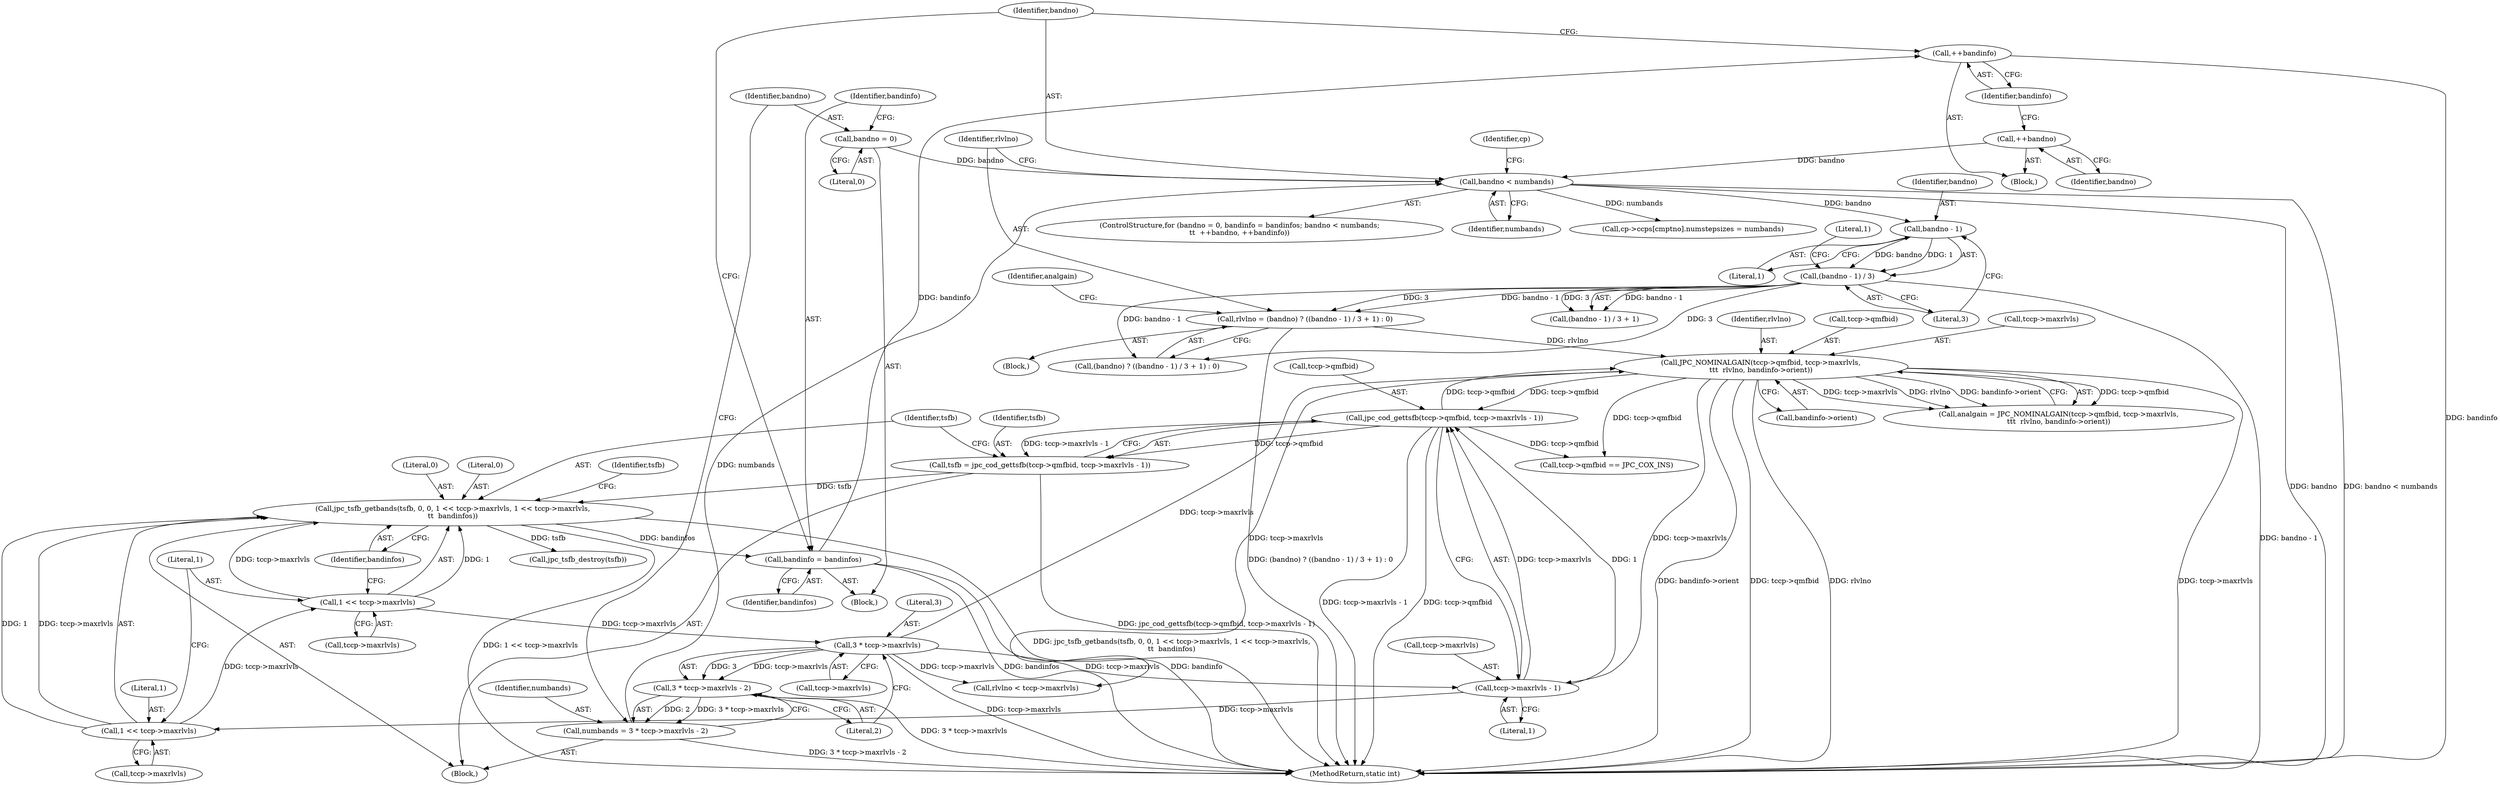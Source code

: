 digraph "0_jasper_d42b2388f7f8e0332c846675133acea151fc557a_38@pointer" {
"1000589" [label="(Call,++bandinfo)"];
"1000580" [label="(Call,bandinfo = bandinfos)"];
"1000542" [label="(Call,jpc_tsfb_getbands(tsfb, 0, 0, 1 << tccp->maxrlvls, 1 << tccp->maxrlvls,\n\t\t  bandinfos))"];
"1000531" [label="(Call,tsfb = jpc_cod_gettsfb(tccp->qmfbid, tccp->maxrlvls - 1))"];
"1000533" [label="(Call,jpc_cod_gettsfb(tccp->qmfbid, tccp->maxrlvls - 1))"];
"1000606" [label="(Call,JPC_NOMINALGAIN(tccp->qmfbid, tccp->maxrlvls,\n\t\t\t  rlvlno, bandinfo->orient))"];
"1000569" [label="(Call,3 * tccp->maxrlvls)"];
"1000551" [label="(Call,1 << tccp->maxrlvls)"];
"1000546" [label="(Call,1 << tccp->maxrlvls)"];
"1000537" [label="(Call,tccp->maxrlvls - 1)"];
"1000592" [label="(Call,rlvlno = (bandno) ? ((bandno - 1) / 3 + 1) : 0)"];
"1000597" [label="(Call,(bandno - 1) / 3)"];
"1000598" [label="(Call,bandno - 1)"];
"1000583" [label="(Call,bandno < numbands)"];
"1000587" [label="(Call,++bandno)"];
"1000577" [label="(Call,bandno = 0)"];
"1000566" [label="(Call,numbands = 3 * tccp->maxrlvls - 2)"];
"1000568" [label="(Call,3 * tccp->maxrlvls - 2)"];
"1000582" [label="(Identifier,bandinfos)"];
"1000579" [label="(Literal,0)"];
"1000587" [label="(Call,++bandno)"];
"1000569" [label="(Call,3 * tccp->maxrlvls)"];
"1000553" [label="(Call,tccp->maxrlvls)"];
"1000597" [label="(Call,(bandno - 1) / 3)"];
"1000589" [label="(Call,++bandinfo)"];
"1000566" [label="(Call,numbands = 3 * tccp->maxrlvls - 2)"];
"1000605" [label="(Identifier,analgain)"];
"1000602" [label="(Literal,1)"];
"1000928" [label="(Call,tccp->qmfbid == JPC_COX_INS)"];
"1000542" [label="(Call,jpc_tsfb_getbands(tsfb, 0, 0, 1 << tccp->maxrlvls, 1 << tccp->maxrlvls,\n\t\t  bandinfos))"];
"1000614" [label="(Call,bandinfo->orient)"];
"1000557" [label="(Call,jpc_tsfb_destroy(tsfb))"];
"1000662" [label="(Call,cp->ccps[cmptno].numstepsizes = numbands)"];
"1000547" [label="(Literal,1)"];
"1000567" [label="(Identifier,numbands)"];
"1000591" [label="(Block,)"];
"1000558" [label="(Identifier,tsfb)"];
"1000583" [label="(Call,bandno < numbands)"];
"1000581" [label="(Identifier,bandinfo)"];
"1000532" [label="(Identifier,tsfb)"];
"1000588" [label="(Identifier,bandno)"];
"1000610" [label="(Call,tccp->maxrlvls)"];
"1000598" [label="(Call,bandno - 1)"];
"1000575" [label="(ControlStructure,for (bandno = 0, bandinfo = bandinfos; bandno < numbands;\n\t\t  ++bandno, ++bandinfo))"];
"1000552" [label="(Literal,1)"];
"1000568" [label="(Call,3 * tccp->maxrlvls - 2)"];
"1000606" [label="(Call,JPC_NOMINALGAIN(tccp->qmfbid, tccp->maxrlvls,\n\t\t\t  rlvlno, bandinfo->orient))"];
"1000531" [label="(Call,tsfb = jpc_cod_gettsfb(tccp->qmfbid, tccp->maxrlvls - 1))"];
"1000544" [label="(Literal,0)"];
"1000533" [label="(Call,jpc_cod_gettsfb(tccp->qmfbid, tccp->maxrlvls - 1))"];
"1000604" [label="(Call,analgain = JPC_NOMINALGAIN(tccp->qmfbid, tccp->maxrlvls,\n\t\t\t  rlvlno, bandinfo->orient))"];
"1000599" [label="(Identifier,bandno)"];
"1000835" [label="(Call,rlvlno < tccp->maxrlvls)"];
"1000585" [label="(Identifier,numbands)"];
"1000576" [label="(Block,)"];
"1001187" [label="(MethodReturn,static int)"];
"1000570" [label="(Literal,3)"];
"1000613" [label="(Identifier,rlvlno)"];
"1000556" [label="(Identifier,bandinfos)"];
"1000534" [label="(Call,tccp->qmfbid)"];
"1000551" [label="(Call,1 << tccp->maxrlvls)"];
"1000607" [label="(Call,tccp->qmfbid)"];
"1000580" [label="(Call,bandinfo = bandinfos)"];
"1000538" [label="(Call,tccp->maxrlvls)"];
"1000577" [label="(Call,bandno = 0)"];
"1000590" [label="(Identifier,bandinfo)"];
"1000543" [label="(Identifier,tsfb)"];
"1000541" [label="(Literal,1)"];
"1000594" [label="(Call,(bandno) ? ((bandno - 1) / 3 + 1) : 0)"];
"1000586" [label="(Block,)"];
"1000546" [label="(Call,1 << tccp->maxrlvls)"];
"1000574" [label="(Literal,2)"];
"1000593" [label="(Identifier,rlvlno)"];
"1000548" [label="(Call,tccp->maxrlvls)"];
"1000601" [label="(Literal,3)"];
"1000530" [label="(Block,)"];
"1000571" [label="(Call,tccp->maxrlvls)"];
"1000545" [label="(Literal,0)"];
"1000584" [label="(Identifier,bandno)"];
"1000537" [label="(Call,tccp->maxrlvls - 1)"];
"1000592" [label="(Call,rlvlno = (bandno) ? ((bandno - 1) / 3 + 1) : 0)"];
"1000596" [label="(Call,(bandno - 1) / 3 + 1)"];
"1000600" [label="(Literal,1)"];
"1000666" [label="(Identifier,cp)"];
"1000578" [label="(Identifier,bandno)"];
"1000589" -> "1000586"  [label="AST: "];
"1000589" -> "1000590"  [label="CFG: "];
"1000590" -> "1000589"  [label="AST: "];
"1000584" -> "1000589"  [label="CFG: "];
"1000589" -> "1001187"  [label="DDG: bandinfo"];
"1000580" -> "1000589"  [label="DDG: bandinfo"];
"1000580" -> "1000576"  [label="AST: "];
"1000580" -> "1000582"  [label="CFG: "];
"1000581" -> "1000580"  [label="AST: "];
"1000582" -> "1000580"  [label="AST: "];
"1000584" -> "1000580"  [label="CFG: "];
"1000580" -> "1001187"  [label="DDG: bandinfos"];
"1000580" -> "1001187"  [label="DDG: bandinfo"];
"1000542" -> "1000580"  [label="DDG: bandinfos"];
"1000542" -> "1000530"  [label="AST: "];
"1000542" -> "1000556"  [label="CFG: "];
"1000543" -> "1000542"  [label="AST: "];
"1000544" -> "1000542"  [label="AST: "];
"1000545" -> "1000542"  [label="AST: "];
"1000546" -> "1000542"  [label="AST: "];
"1000551" -> "1000542"  [label="AST: "];
"1000556" -> "1000542"  [label="AST: "];
"1000558" -> "1000542"  [label="CFG: "];
"1000542" -> "1001187"  [label="DDG: 1 << tccp->maxrlvls"];
"1000542" -> "1001187"  [label="DDG: jpc_tsfb_getbands(tsfb, 0, 0, 1 << tccp->maxrlvls, 1 << tccp->maxrlvls,\n\t\t  bandinfos)"];
"1000531" -> "1000542"  [label="DDG: tsfb"];
"1000546" -> "1000542"  [label="DDG: 1"];
"1000546" -> "1000542"  [label="DDG: tccp->maxrlvls"];
"1000551" -> "1000542"  [label="DDG: 1"];
"1000551" -> "1000542"  [label="DDG: tccp->maxrlvls"];
"1000542" -> "1000557"  [label="DDG: tsfb"];
"1000531" -> "1000530"  [label="AST: "];
"1000531" -> "1000533"  [label="CFG: "];
"1000532" -> "1000531"  [label="AST: "];
"1000533" -> "1000531"  [label="AST: "];
"1000543" -> "1000531"  [label="CFG: "];
"1000531" -> "1001187"  [label="DDG: jpc_cod_gettsfb(tccp->qmfbid, tccp->maxrlvls - 1)"];
"1000533" -> "1000531"  [label="DDG: tccp->qmfbid"];
"1000533" -> "1000531"  [label="DDG: tccp->maxrlvls - 1"];
"1000533" -> "1000537"  [label="CFG: "];
"1000534" -> "1000533"  [label="AST: "];
"1000537" -> "1000533"  [label="AST: "];
"1000533" -> "1001187"  [label="DDG: tccp->qmfbid"];
"1000533" -> "1001187"  [label="DDG: tccp->maxrlvls - 1"];
"1000606" -> "1000533"  [label="DDG: tccp->qmfbid"];
"1000537" -> "1000533"  [label="DDG: tccp->maxrlvls"];
"1000537" -> "1000533"  [label="DDG: 1"];
"1000533" -> "1000606"  [label="DDG: tccp->qmfbid"];
"1000533" -> "1000928"  [label="DDG: tccp->qmfbid"];
"1000606" -> "1000604"  [label="AST: "];
"1000606" -> "1000614"  [label="CFG: "];
"1000607" -> "1000606"  [label="AST: "];
"1000610" -> "1000606"  [label="AST: "];
"1000613" -> "1000606"  [label="AST: "];
"1000614" -> "1000606"  [label="AST: "];
"1000604" -> "1000606"  [label="CFG: "];
"1000606" -> "1001187"  [label="DDG: bandinfo->orient"];
"1000606" -> "1001187"  [label="DDG: tccp->qmfbid"];
"1000606" -> "1001187"  [label="DDG: rlvlno"];
"1000606" -> "1001187"  [label="DDG: tccp->maxrlvls"];
"1000606" -> "1000537"  [label="DDG: tccp->maxrlvls"];
"1000606" -> "1000604"  [label="DDG: tccp->qmfbid"];
"1000606" -> "1000604"  [label="DDG: tccp->maxrlvls"];
"1000606" -> "1000604"  [label="DDG: rlvlno"];
"1000606" -> "1000604"  [label="DDG: bandinfo->orient"];
"1000569" -> "1000606"  [label="DDG: tccp->maxrlvls"];
"1000592" -> "1000606"  [label="DDG: rlvlno"];
"1000606" -> "1000835"  [label="DDG: tccp->maxrlvls"];
"1000606" -> "1000928"  [label="DDG: tccp->qmfbid"];
"1000569" -> "1000568"  [label="AST: "];
"1000569" -> "1000571"  [label="CFG: "];
"1000570" -> "1000569"  [label="AST: "];
"1000571" -> "1000569"  [label="AST: "];
"1000574" -> "1000569"  [label="CFG: "];
"1000569" -> "1001187"  [label="DDG: tccp->maxrlvls"];
"1000569" -> "1000537"  [label="DDG: tccp->maxrlvls"];
"1000569" -> "1000568"  [label="DDG: 3"];
"1000569" -> "1000568"  [label="DDG: tccp->maxrlvls"];
"1000551" -> "1000569"  [label="DDG: tccp->maxrlvls"];
"1000569" -> "1000835"  [label="DDG: tccp->maxrlvls"];
"1000551" -> "1000553"  [label="CFG: "];
"1000552" -> "1000551"  [label="AST: "];
"1000553" -> "1000551"  [label="AST: "];
"1000556" -> "1000551"  [label="CFG: "];
"1000546" -> "1000551"  [label="DDG: tccp->maxrlvls"];
"1000546" -> "1000548"  [label="CFG: "];
"1000547" -> "1000546"  [label="AST: "];
"1000548" -> "1000546"  [label="AST: "];
"1000552" -> "1000546"  [label="CFG: "];
"1000537" -> "1000546"  [label="DDG: tccp->maxrlvls"];
"1000537" -> "1000541"  [label="CFG: "];
"1000538" -> "1000537"  [label="AST: "];
"1000541" -> "1000537"  [label="AST: "];
"1000592" -> "1000591"  [label="AST: "];
"1000592" -> "1000594"  [label="CFG: "];
"1000593" -> "1000592"  [label="AST: "];
"1000594" -> "1000592"  [label="AST: "];
"1000605" -> "1000592"  [label="CFG: "];
"1000592" -> "1001187"  [label="DDG: (bandno) ? ((bandno - 1) / 3 + 1) : 0"];
"1000597" -> "1000592"  [label="DDG: bandno - 1"];
"1000597" -> "1000592"  [label="DDG: 3"];
"1000597" -> "1000596"  [label="AST: "];
"1000597" -> "1000601"  [label="CFG: "];
"1000598" -> "1000597"  [label="AST: "];
"1000601" -> "1000597"  [label="AST: "];
"1000602" -> "1000597"  [label="CFG: "];
"1000597" -> "1001187"  [label="DDG: bandno - 1"];
"1000597" -> "1000594"  [label="DDG: bandno - 1"];
"1000597" -> "1000594"  [label="DDG: 3"];
"1000597" -> "1000596"  [label="DDG: bandno - 1"];
"1000597" -> "1000596"  [label="DDG: 3"];
"1000598" -> "1000597"  [label="DDG: bandno"];
"1000598" -> "1000597"  [label="DDG: 1"];
"1000598" -> "1000600"  [label="CFG: "];
"1000599" -> "1000598"  [label="AST: "];
"1000600" -> "1000598"  [label="AST: "];
"1000601" -> "1000598"  [label="CFG: "];
"1000583" -> "1000598"  [label="DDG: bandno"];
"1000583" -> "1000575"  [label="AST: "];
"1000583" -> "1000585"  [label="CFG: "];
"1000584" -> "1000583"  [label="AST: "];
"1000585" -> "1000583"  [label="AST: "];
"1000593" -> "1000583"  [label="CFG: "];
"1000666" -> "1000583"  [label="CFG: "];
"1000583" -> "1001187"  [label="DDG: bandno < numbands"];
"1000583" -> "1001187"  [label="DDG: bandno"];
"1000587" -> "1000583"  [label="DDG: bandno"];
"1000577" -> "1000583"  [label="DDG: bandno"];
"1000566" -> "1000583"  [label="DDG: numbands"];
"1000583" -> "1000662"  [label="DDG: numbands"];
"1000587" -> "1000586"  [label="AST: "];
"1000587" -> "1000588"  [label="CFG: "];
"1000588" -> "1000587"  [label="AST: "];
"1000590" -> "1000587"  [label="CFG: "];
"1000577" -> "1000576"  [label="AST: "];
"1000577" -> "1000579"  [label="CFG: "];
"1000578" -> "1000577"  [label="AST: "];
"1000579" -> "1000577"  [label="AST: "];
"1000581" -> "1000577"  [label="CFG: "];
"1000566" -> "1000530"  [label="AST: "];
"1000566" -> "1000568"  [label="CFG: "];
"1000567" -> "1000566"  [label="AST: "];
"1000568" -> "1000566"  [label="AST: "];
"1000578" -> "1000566"  [label="CFG: "];
"1000566" -> "1001187"  [label="DDG: 3 * tccp->maxrlvls - 2"];
"1000568" -> "1000566"  [label="DDG: 3 * tccp->maxrlvls"];
"1000568" -> "1000566"  [label="DDG: 2"];
"1000568" -> "1000574"  [label="CFG: "];
"1000574" -> "1000568"  [label="AST: "];
"1000568" -> "1001187"  [label="DDG: 3 * tccp->maxrlvls"];
}
